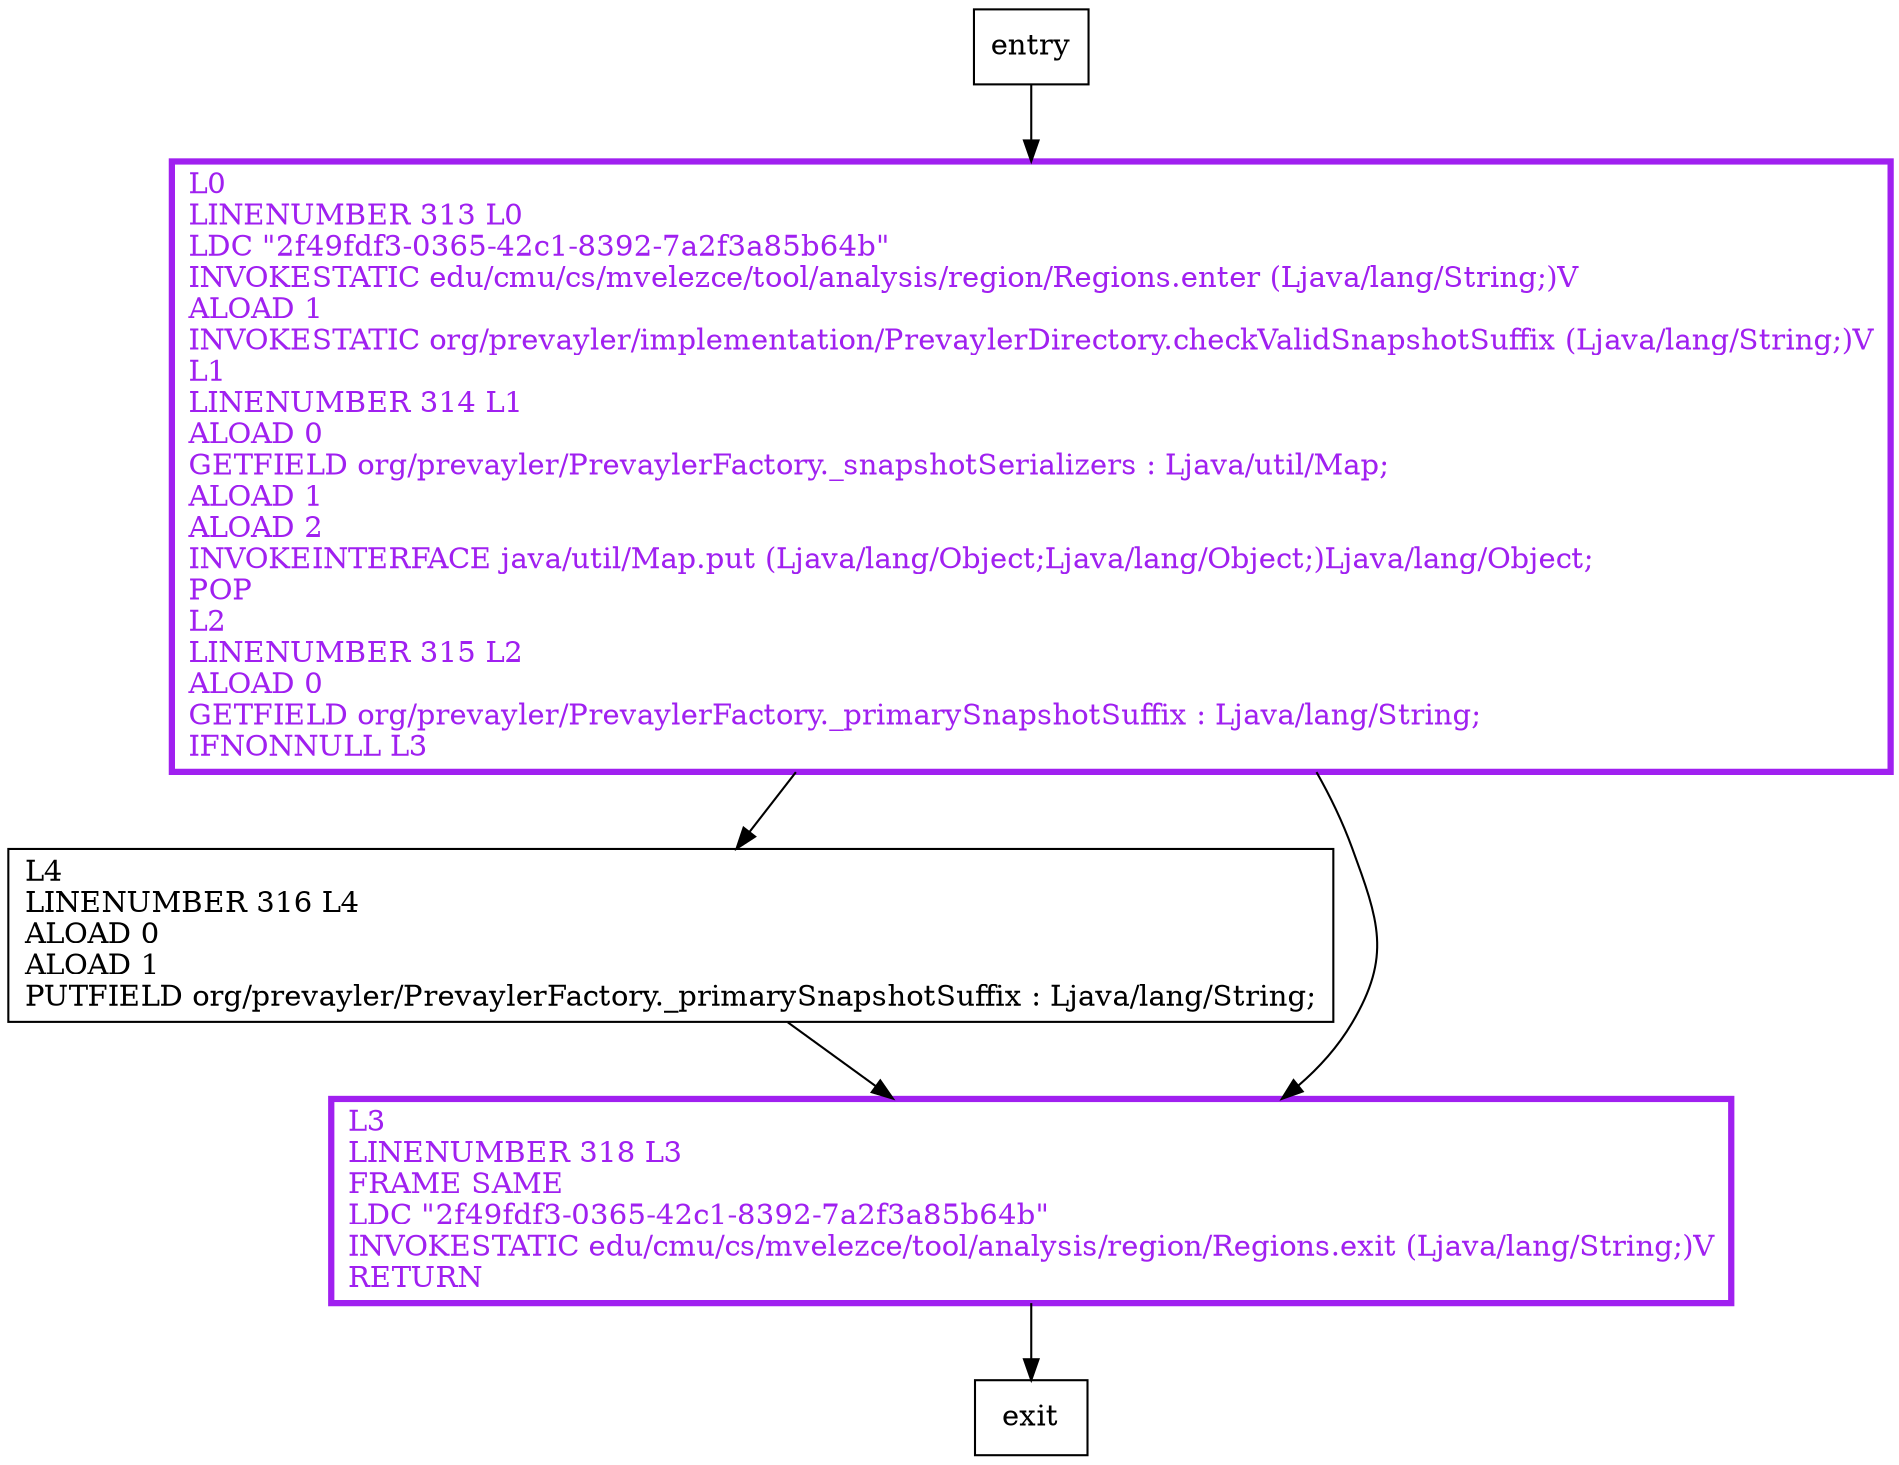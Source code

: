 digraph configureSnapshotSerializer {
node [shape=record];
1461216550 [label="L0\lLINENUMBER 313 L0\lLDC \"2f49fdf3-0365-42c1-8392-7a2f3a85b64b\"\lINVOKESTATIC edu/cmu/cs/mvelezce/tool/analysis/region/Regions.enter (Ljava/lang/String;)V\lALOAD 1\lINVOKESTATIC org/prevayler/implementation/PrevaylerDirectory.checkValidSnapshotSuffix (Ljava/lang/String;)V\lL1\lLINENUMBER 314 L1\lALOAD 0\lGETFIELD org/prevayler/PrevaylerFactory._snapshotSerializers : Ljava/util/Map;\lALOAD 1\lALOAD 2\lINVOKEINTERFACE java/util/Map.put (Ljava/lang/Object;Ljava/lang/Object;)Ljava/lang/Object;\lPOP\lL2\lLINENUMBER 315 L2\lALOAD 0\lGETFIELD org/prevayler/PrevaylerFactory._primarySnapshotSuffix : Ljava/lang/String;\lIFNONNULL L3\l"];
1727096642 [label="L4\lLINENUMBER 316 L4\lALOAD 0\lALOAD 1\lPUTFIELD org/prevayler/PrevaylerFactory._primarySnapshotSuffix : Ljava/lang/String;\l"];
958209587 [label="L3\lLINENUMBER 318 L3\lFRAME SAME\lLDC \"2f49fdf3-0365-42c1-8392-7a2f3a85b64b\"\lINVOKESTATIC edu/cmu/cs/mvelezce/tool/analysis/region/Regions.exit (Ljava/lang/String;)V\lRETURN\l"];
entry;
exit;
entry -> 1461216550;
1461216550 -> 1727096642;
1461216550 -> 958209587;
1727096642 -> 958209587;
958209587 -> exit;
1461216550[fontcolor="purple", penwidth=3, color="purple"];
958209587[fontcolor="purple", penwidth=3, color="purple"];
}
